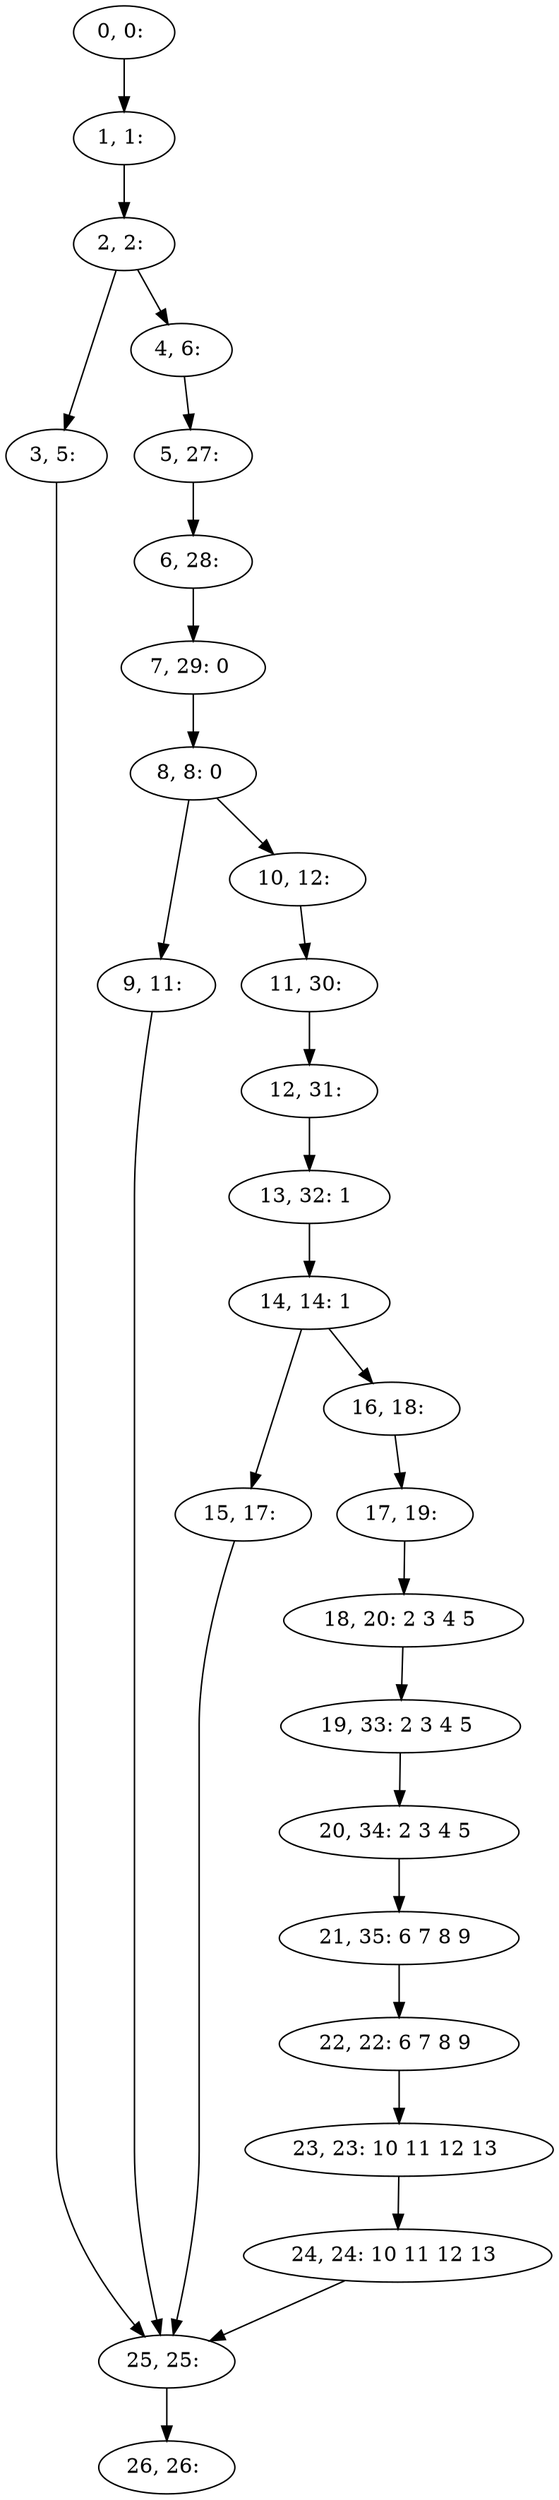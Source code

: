 digraph G {
0[label="0, 0: "];
1[label="1, 1: "];
2[label="2, 2: "];
3[label="3, 5: "];
4[label="4, 6: "];
5[label="5, 27: "];
6[label="6, 28: "];
7[label="7, 29: 0 "];
8[label="8, 8: 0 "];
9[label="9, 11: "];
10[label="10, 12: "];
11[label="11, 30: "];
12[label="12, 31: "];
13[label="13, 32: 1 "];
14[label="14, 14: 1 "];
15[label="15, 17: "];
16[label="16, 18: "];
17[label="17, 19: "];
18[label="18, 20: 2 3 4 5 "];
19[label="19, 33: 2 3 4 5 "];
20[label="20, 34: 2 3 4 5 "];
21[label="21, 35: 6 7 8 9 "];
22[label="22, 22: 6 7 8 9 "];
23[label="23, 23: 10 11 12 13 "];
24[label="24, 24: 10 11 12 13 "];
25[label="25, 25: "];
26[label="26, 26: "];
0->1 ;
1->2 ;
2->3 ;
2->4 ;
3->25 ;
4->5 ;
5->6 ;
6->7 ;
7->8 ;
8->9 ;
8->10 ;
9->25 ;
10->11 ;
11->12 ;
12->13 ;
13->14 ;
14->15 ;
14->16 ;
15->25 ;
16->17 ;
17->18 ;
18->19 ;
19->20 ;
20->21 ;
21->22 ;
22->23 ;
23->24 ;
24->25 ;
25->26 ;
}
